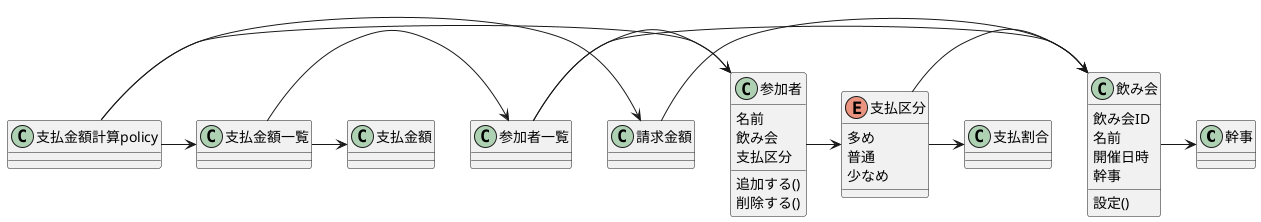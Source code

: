 @startuml

/'
interface 飲み会Rep{
ID発行()
登録する(飲み会)
}

Interface 参加者Rep{
追加する(参加者)
参照する(飲み会ID):List<参加者>
削除する(参加者)
}
'/

class 幹事{
}

class 飲み会 {
飲み会ID
名前
開催日時
幹事
設定()
}


class 参加者{
名前
飲み会
支払区分
追加する()
削除する()
}

class 参加者一覧{
}


enum 支払区分{
多め
普通
少なめ
}

class 支払割合{
}

class 請求金額{
}

class 支払金額{
}

class 支払金額一覧{
}

class 支払金額計算policy{
}


飲み会 -> 幹事
参加者一覧 -> 飲み会
参加者一覧 -> 参加者
参加者 -> 支払区分
支払区分 -> 飲み会
支払区分 -> 支払割合
請求金額 -> 飲み会
支払金額一覧 -> 支払金額
支払金額一覧 -> 参加者一覧

支払金額計算policy -> 支払金額一覧
支払金額計算policy -> 請求金額
支払金額計算policy -> 参加者

@enduml
